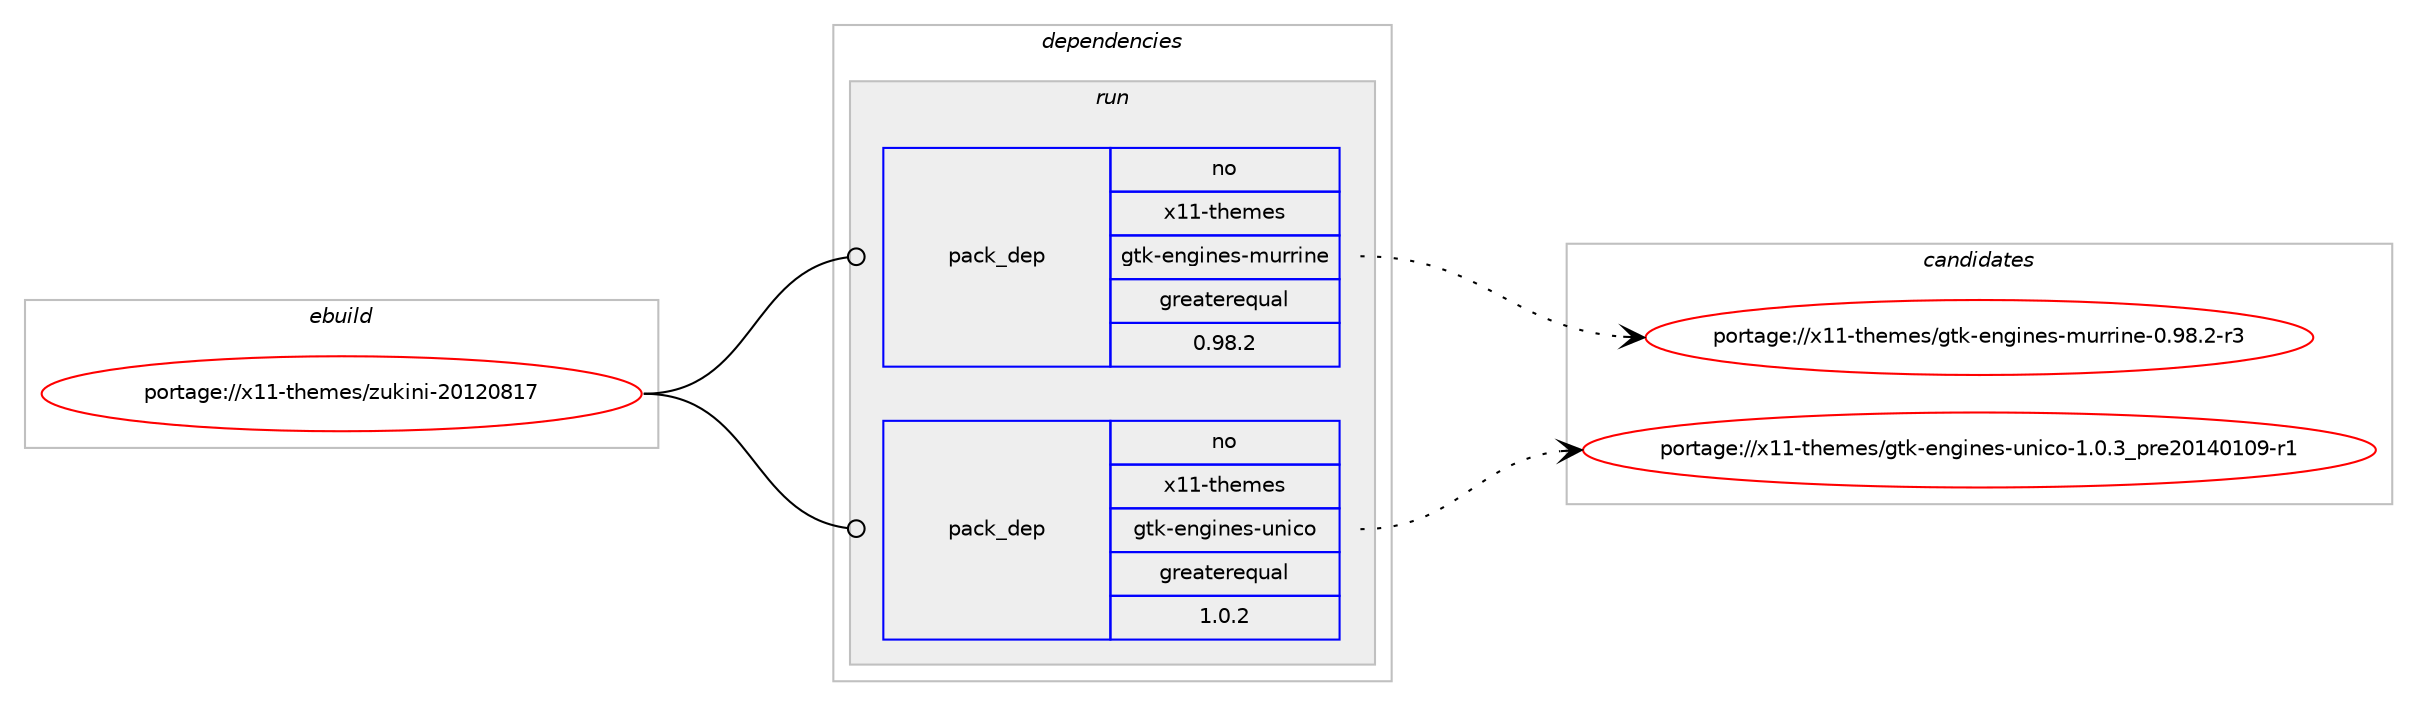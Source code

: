 digraph prolog {

# *************
# Graph options
# *************

newrank=true;
concentrate=true;
compound=true;
graph [rankdir=LR,fontname=Helvetica,fontsize=10,ranksep=1.5];#, ranksep=2.5, nodesep=0.2];
edge  [arrowhead=vee];
node  [fontname=Helvetica,fontsize=10];

# **********
# The ebuild
# **********

subgraph cluster_leftcol {
color=gray;
rank=same;
label=<<i>ebuild</i>>;
id [label="portage://x11-themes/zukini-20120817", color=red, width=4, href="../x11-themes/zukini-20120817.svg"];
}

# ****************
# The dependencies
# ****************

subgraph cluster_midcol {
color=gray;
label=<<i>dependencies</i>>;
subgraph cluster_compile {
fillcolor="#eeeeee";
style=filled;
label=<<i>compile</i>>;
}
subgraph cluster_compileandrun {
fillcolor="#eeeeee";
style=filled;
label=<<i>compile and run</i>>;
}
subgraph cluster_run {
fillcolor="#eeeeee";
style=filled;
label=<<i>run</i>>;
subgraph pack176 {
dependency350 [label=<<TABLE BORDER="0" CELLBORDER="1" CELLSPACING="0" CELLPADDING="4" WIDTH="220"><TR><TD ROWSPAN="6" CELLPADDING="30">pack_dep</TD></TR><TR><TD WIDTH="110">no</TD></TR><TR><TD>x11-themes</TD></TR><TR><TD>gtk-engines-murrine</TD></TR><TR><TD>greaterequal</TD></TR><TR><TD>0.98.2</TD></TR></TABLE>>, shape=none, color=blue];
}
id:e -> dependency350:w [weight=20,style="solid",arrowhead="odot"];
subgraph pack177 {
dependency351 [label=<<TABLE BORDER="0" CELLBORDER="1" CELLSPACING="0" CELLPADDING="4" WIDTH="220"><TR><TD ROWSPAN="6" CELLPADDING="30">pack_dep</TD></TR><TR><TD WIDTH="110">no</TD></TR><TR><TD>x11-themes</TD></TR><TR><TD>gtk-engines-unico</TD></TR><TR><TD>greaterequal</TD></TR><TR><TD>1.0.2</TD></TR></TABLE>>, shape=none, color=blue];
}
id:e -> dependency351:w [weight=20,style="solid",arrowhead="odot"];
}
}

# **************
# The candidates
# **************

subgraph cluster_choices {
rank=same;
color=gray;
label=<<i>candidates</i>>;

subgraph choice176 {
color=black;
nodesep=1;
choice120494945116104101109101115471031161074510111010310511010111545109117114114105110101454846575646504511451 [label="portage://x11-themes/gtk-engines-murrine-0.98.2-r3", color=red, width=4,href="../x11-themes/gtk-engines-murrine-0.98.2-r3.svg"];
dependency350:e -> choice120494945116104101109101115471031161074510111010310511010111545109117114114105110101454846575646504511451:w [style=dotted,weight="100"];
}
subgraph choice177 {
color=black;
nodesep=1;
choice120494945116104101109101115471031161074510111010310511010111545117110105991114549464846519511211410150484952484948574511449 [label="portage://x11-themes/gtk-engines-unico-1.0.3_pre20140109-r1", color=red, width=4,href="../x11-themes/gtk-engines-unico-1.0.3_pre20140109-r1.svg"];
dependency351:e -> choice120494945116104101109101115471031161074510111010310511010111545117110105991114549464846519511211410150484952484948574511449:w [style=dotted,weight="100"];
}
}

}
